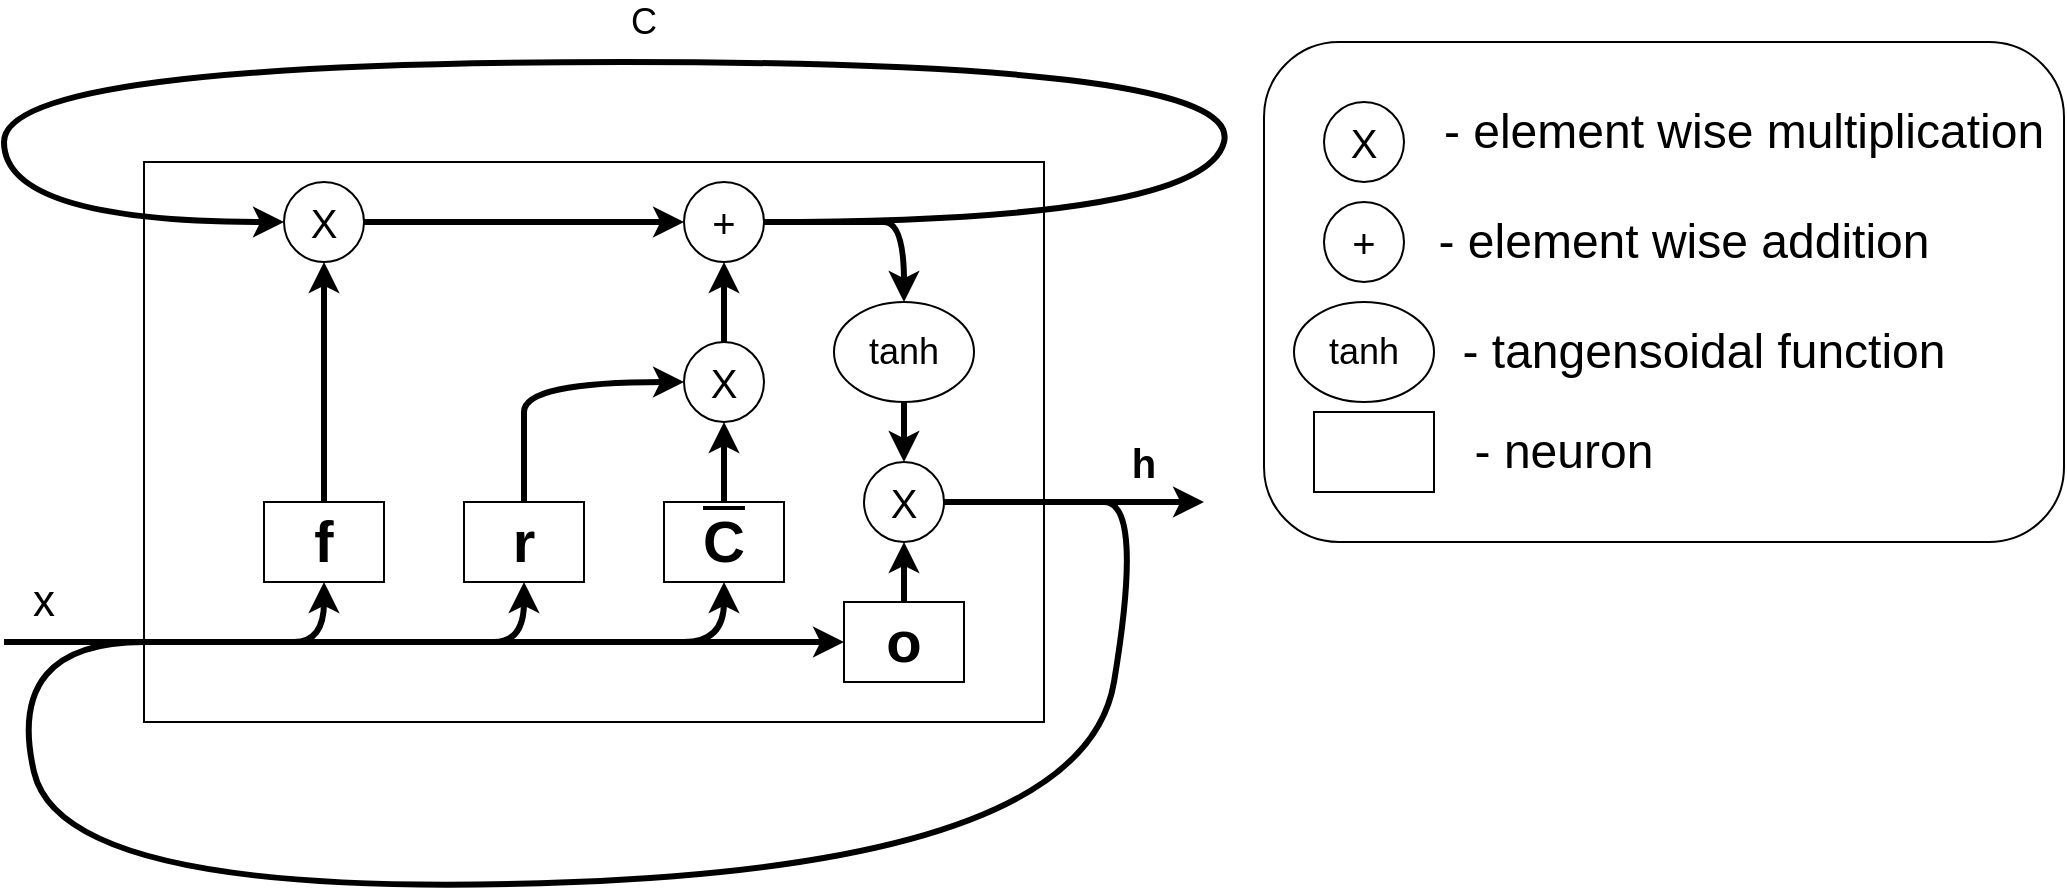 <mxfile version="13.9.8" type="device"><diagram id="cTuV_n0xh5EDx05LWxt2" name="Page-1"><mxGraphModel dx="1418" dy="835" grid="1" gridSize="10" guides="1" tooltips="1" connect="1" arrows="1" fold="1" page="1" pageScale="1" pageWidth="827" pageHeight="1169" math="0" shadow="0"><root><mxCell id="0"/><mxCell id="1" parent="0"/><mxCell id="G4ntwoCcn79asdKnPhLJ-10" value="" style="rounded=1;whiteSpace=wrap;html=1;fontSize=24;" parent="1" vertex="1"><mxGeometry x="670" y="30" width="400" height="250" as="geometry"/></mxCell><mxCell id="i3AyVXXR_NjrTs3rgKoH-27" value="" style="rounded=0;whiteSpace=wrap;html=1;fontSize=13;" parent="1" vertex="1"><mxGeometry x="110" y="90" width="450" height="280" as="geometry"/></mxCell><mxCell id="i3AyVXXR_NjrTs3rgKoH-1" value="&lt;b&gt;&lt;font style=&quot;font-size: 29px&quot;&gt;f&lt;/font&gt;&lt;/b&gt;" style="rounded=0;whiteSpace=wrap;html=1;" parent="1" vertex="1"><mxGeometry x="170" y="260" width="60" height="40" as="geometry"/></mxCell><mxCell id="i3AyVXXR_NjrTs3rgKoH-2" value="&lt;b&gt;&lt;font style=&quot;font-size: 29px&quot;&gt;r&lt;/font&gt;&lt;/b&gt;" style="rounded=0;whiteSpace=wrap;html=1;" parent="1" vertex="1"><mxGeometry x="270" y="260" width="60" height="40" as="geometry"/></mxCell><mxCell id="i3AyVXXR_NjrTs3rgKoH-3" value="&lt;b&gt;&lt;font style=&quot;font-size: 29px&quot;&gt;&lt;br&gt;&lt;span style=&quot;text-decoration: overline&quot;&gt;C&lt;br&gt;&lt;/span&gt;&amp;nbsp;&lt;br&gt;&lt;/font&gt;&lt;/b&gt;" style="rounded=0;whiteSpace=wrap;html=1;verticalAlign=middle;" parent="1" vertex="1"><mxGeometry x="370" y="260" width="60" height="40" as="geometry"/></mxCell><mxCell id="i3AyVXXR_NjrTs3rgKoH-4" value="&lt;font style=&quot;font-size: 20px&quot;&gt;X&lt;/font&gt;" style="ellipse;whiteSpace=wrap;html=1;aspect=fixed;" parent="1" vertex="1"><mxGeometry x="180" y="100" width="40" height="40" as="geometry"/></mxCell><mxCell id="i3AyVXXR_NjrTs3rgKoH-5" value="" style="endArrow=classic;html=1;entryX=0.5;entryY=1;entryDx=0;entryDy=0;exitX=0.5;exitY=0;exitDx=0;exitDy=0;strokeWidth=3;" parent="1" source="i3AyVXXR_NjrTs3rgKoH-1" target="i3AyVXXR_NjrTs3rgKoH-4" edge="1"><mxGeometry width="50" height="50" relative="1" as="geometry"><mxPoint x="150" y="260" as="sourcePoint"/><mxPoint x="200" y="210" as="targetPoint"/></mxGeometry></mxCell><mxCell id="i3AyVXXR_NjrTs3rgKoH-6" value="" style="curved=1;endArrow=classic;html=1;strokeWidth=3;entryX=0.5;entryY=1;entryDx=0;entryDy=0;" parent="1" target="i3AyVXXR_NjrTs3rgKoH-1" edge="1"><mxGeometry width="50" height="50" relative="1" as="geometry"><mxPoint x="120" y="330" as="sourcePoint"/><mxPoint x="180" y="310" as="targetPoint"/><Array as="points"><mxPoint x="170" y="330"/><mxPoint x="200" y="330"/></Array></mxGeometry></mxCell><mxCell id="i3AyVXXR_NjrTs3rgKoH-7" value="" style="curved=1;endArrow=classic;html=1;strokeWidth=3;entryX=0.5;entryY=1;entryDx=0;entryDy=0;" parent="1" target="i3AyVXXR_NjrTs3rgKoH-2" edge="1"><mxGeometry width="50" height="50" relative="1" as="geometry"><mxPoint x="120" y="330" as="sourcePoint"/><mxPoint x="280" y="320" as="targetPoint"/><Array as="points"><mxPoint x="270" y="330"/><mxPoint x="300" y="330"/></Array></mxGeometry></mxCell><mxCell id="i3AyVXXR_NjrTs3rgKoH-8" value="" style="curved=1;endArrow=classic;html=1;strokeWidth=3;entryX=0.5;entryY=1;entryDx=0;entryDy=0;" parent="1" target="i3AyVXXR_NjrTs3rgKoH-3" edge="1"><mxGeometry width="50" height="50" relative="1" as="geometry"><mxPoint x="40" y="330" as="sourcePoint"/><mxPoint x="400" y="310" as="targetPoint"/><Array as="points"><mxPoint x="360" y="330"/><mxPoint x="400" y="330"/></Array></mxGeometry></mxCell><mxCell id="i3AyVXXR_NjrTs3rgKoH-9" value="&lt;font style=&quot;font-size: 20px&quot;&gt;X&lt;/font&gt;" style="ellipse;whiteSpace=wrap;html=1;aspect=fixed;" parent="1" vertex="1"><mxGeometry x="380" y="180" width="40" height="40" as="geometry"/></mxCell><mxCell id="i3AyVXXR_NjrTs3rgKoH-10" value="" style="endArrow=classic;html=1;strokeWidth=3;exitX=0.5;exitY=0;exitDx=0;exitDy=0;entryX=0.5;entryY=1;entryDx=0;entryDy=0;" parent="1" source="i3AyVXXR_NjrTs3rgKoH-3" target="i3AyVXXR_NjrTs3rgKoH-9" edge="1"><mxGeometry width="50" height="50" relative="1" as="geometry"><mxPoint x="420" y="250" as="sourcePoint"/><mxPoint x="400" y="210" as="targetPoint"/></mxGeometry></mxCell><mxCell id="i3AyVXXR_NjrTs3rgKoH-11" value="" style="curved=1;endArrow=classic;html=1;strokeWidth=3;entryX=0;entryY=0.5;entryDx=0;entryDy=0;exitX=0.5;exitY=0;exitDx=0;exitDy=0;" parent="1" source="i3AyVXXR_NjrTs3rgKoH-2" target="i3AyVXXR_NjrTs3rgKoH-9" edge="1"><mxGeometry width="50" height="50" relative="1" as="geometry"><mxPoint x="280" y="230" as="sourcePoint"/><mxPoint x="330" y="180" as="targetPoint"/><Array as="points"><mxPoint x="300" y="230"/><mxPoint x="300" y="200"/></Array></mxGeometry></mxCell><mxCell id="i3AyVXXR_NjrTs3rgKoH-12" value="&lt;font style=&quot;font-size: 20px&quot;&gt;+&lt;/font&gt;" style="ellipse;whiteSpace=wrap;html=1;aspect=fixed;" parent="1" vertex="1"><mxGeometry x="380" y="100" width="40" height="40" as="geometry"/></mxCell><mxCell id="i3AyVXXR_NjrTs3rgKoH-13" value="" style="endArrow=classic;html=1;strokeWidth=3;exitX=0.5;exitY=0;exitDx=0;exitDy=0;entryX=0.5;entryY=1;entryDx=0;entryDy=0;" parent="1" source="i3AyVXXR_NjrTs3rgKoH-9" target="i3AyVXXR_NjrTs3rgKoH-12" edge="1"><mxGeometry width="50" height="50" relative="1" as="geometry"><mxPoint x="460" y="170" as="sourcePoint"/><mxPoint x="510" y="120" as="targetPoint"/></mxGeometry></mxCell><mxCell id="i3AyVXXR_NjrTs3rgKoH-14" value="" style="endArrow=classic;html=1;strokeWidth=3;exitX=1;exitY=0.5;exitDx=0;exitDy=0;entryX=0;entryY=0.5;entryDx=0;entryDy=0;" parent="1" source="i3AyVXXR_NjrTs3rgKoH-4" target="i3AyVXXR_NjrTs3rgKoH-12" edge="1"><mxGeometry width="50" height="50" relative="1" as="geometry"><mxPoint x="240" y="150" as="sourcePoint"/><mxPoint x="290" y="100" as="targetPoint"/></mxGeometry></mxCell><mxCell id="i3AyVXXR_NjrTs3rgKoH-15" value="&lt;b&gt;&lt;font style=&quot;font-size: 29px&quot;&gt;o&lt;/font&gt;&lt;/b&gt;" style="rounded=0;whiteSpace=wrap;html=1;" parent="1" vertex="1"><mxGeometry x="460" y="310" width="60" height="40" as="geometry"/></mxCell><mxCell id="i3AyVXXR_NjrTs3rgKoH-16" value="" style="endArrow=classic;html=1;strokeWidth=3;entryX=0;entryY=0.5;entryDx=0;entryDy=0;" parent="1" target="i3AyVXXR_NjrTs3rgKoH-15" edge="1"><mxGeometry width="50" height="50" relative="1" as="geometry"><mxPoint x="130" y="330" as="sourcePoint"/><mxPoint x="420" y="350" as="targetPoint"/></mxGeometry></mxCell><mxCell id="i3AyVXXR_NjrTs3rgKoH-17" value="&lt;font style=&quot;font-size: 18px&quot;&gt;tanh&lt;/font&gt;" style="ellipse;whiteSpace=wrap;html=1;" parent="1" vertex="1"><mxGeometry x="455" y="160" width="70" height="50" as="geometry"/></mxCell><mxCell id="i3AyVXXR_NjrTs3rgKoH-18" value="" style="curved=1;endArrow=classic;html=1;strokeWidth=3;exitX=1;exitY=0.5;exitDx=0;exitDy=0;entryX=0.5;entryY=0;entryDx=0;entryDy=0;" parent="1" source="i3AyVXXR_NjrTs3rgKoH-12" target="i3AyVXXR_NjrTs3rgKoH-17" edge="1"><mxGeometry width="50" height="50" relative="1" as="geometry"><mxPoint x="450" y="150" as="sourcePoint"/><mxPoint x="500" y="100" as="targetPoint"/><Array as="points"><mxPoint x="470" y="120"/><mxPoint x="490" y="120"/></Array></mxGeometry></mxCell><mxCell id="i3AyVXXR_NjrTs3rgKoH-19" value="&lt;font style=&quot;font-size: 20px&quot;&gt;X&lt;/font&gt;" style="ellipse;whiteSpace=wrap;html=1;aspect=fixed;" parent="1" vertex="1"><mxGeometry x="470" y="240" width="40" height="40" as="geometry"/></mxCell><mxCell id="i3AyVXXR_NjrTs3rgKoH-20" value="" style="endArrow=classic;html=1;strokeWidth=3;exitX=0.5;exitY=1;exitDx=0;exitDy=0;entryX=0.5;entryY=0;entryDx=0;entryDy=0;" parent="1" source="i3AyVXXR_NjrTs3rgKoH-17" target="i3AyVXXR_NjrTs3rgKoH-19" edge="1"><mxGeometry width="50" height="50" relative="1" as="geometry"><mxPoint x="550" y="240" as="sourcePoint"/><mxPoint x="600" y="190" as="targetPoint"/></mxGeometry></mxCell><mxCell id="i3AyVXXR_NjrTs3rgKoH-21" value="" style="endArrow=classic;html=1;strokeWidth=3;exitX=0.5;exitY=0;exitDx=0;exitDy=0;entryX=0.5;entryY=1;entryDx=0;entryDy=0;" parent="1" source="i3AyVXXR_NjrTs3rgKoH-15" target="i3AyVXXR_NjrTs3rgKoH-19" edge="1"><mxGeometry width="50" height="50" relative="1" as="geometry"><mxPoint x="520" y="320" as="sourcePoint"/><mxPoint x="570" y="270" as="targetPoint"/></mxGeometry></mxCell><mxCell id="i3AyVXXR_NjrTs3rgKoH-22" value="" style="endArrow=classic;html=1;strokeWidth=3;exitX=1;exitY=0.5;exitDx=0;exitDy=0;" parent="1" source="i3AyVXXR_NjrTs3rgKoH-19" edge="1"><mxGeometry width="50" height="50" relative="1" as="geometry"><mxPoint x="560" y="290" as="sourcePoint"/><mxPoint x="640" y="260" as="targetPoint"/></mxGeometry></mxCell><mxCell id="i3AyVXXR_NjrTs3rgKoH-24" value="&lt;font style=&quot;font-size: 20px&quot;&gt;&lt;b&gt;h&lt;/b&gt;&lt;/font&gt;" style="text;html=1;strokeColor=none;fillColor=none;align=center;verticalAlign=middle;whiteSpace=wrap;rounded=0;fontSize=13;" parent="1" vertex="1"><mxGeometry x="590" y="230" width="40" height="20" as="geometry"/></mxCell><mxCell id="i3AyVXXR_NjrTs3rgKoH-25" value="" style="curved=1;endArrow=classic;html=1;strokeWidth=3;fontSize=13;exitX=1;exitY=0.5;exitDx=0;exitDy=0;entryX=0;entryY=0.5;entryDx=0;entryDy=0;" parent="1" source="i3AyVXXR_NjrTs3rgKoH-12" target="i3AyVXXR_NjrTs3rgKoH-4" edge="1"><mxGeometry width="50" height="50" relative="1" as="geometry"><mxPoint x="530" y="140" as="sourcePoint"/><mxPoint x="150" y="110" as="targetPoint"/><Array as="points"><mxPoint x="640" y="120"/><mxPoint x="660" y="40"/><mxPoint x="40" y="40"/><mxPoint x="40" y="120"/></Array></mxGeometry></mxCell><mxCell id="i3AyVXXR_NjrTs3rgKoH-26" value="" style="curved=1;endArrow=none;html=1;strokeWidth=3;fontSize=13;exitX=1;exitY=0.5;exitDx=0;exitDy=0;endFill=0;" parent="1" source="i3AyVXXR_NjrTs3rgKoH-19" edge="1"><mxGeometry width="50" height="50" relative="1" as="geometry"><mxPoint x="580" y="350" as="sourcePoint"/><mxPoint x="110" y="330" as="targetPoint"/><Array as="points"><mxPoint x="570" y="260"/><mxPoint x="610" y="260"/><mxPoint x="580" y="440"/><mxPoint x="70" y="460"/><mxPoint x="40" y="330"/></Array></mxGeometry></mxCell><mxCell id="i3AyVXXR_NjrTs3rgKoH-28" value="&lt;font style=&quot;font-size: 18px&quot;&gt;C&lt;/font&gt;" style="text;html=1;strokeColor=none;fillColor=none;align=center;verticalAlign=middle;whiteSpace=wrap;rounded=0;fontSize=13;" parent="1" vertex="1"><mxGeometry x="340" y="10" width="40" height="20" as="geometry"/></mxCell><mxCell id="i3AyVXXR_NjrTs3rgKoH-29" value="&lt;font style=&quot;font-size: 22px&quot;&gt;x&lt;/font&gt;" style="text;html=1;strokeColor=none;fillColor=none;align=center;verticalAlign=middle;whiteSpace=wrap;rounded=0;fontSize=13;" parent="1" vertex="1"><mxGeometry x="40" y="300" width="40" height="20" as="geometry"/></mxCell><mxCell id="G4ntwoCcn79asdKnPhLJ-1" value="&lt;font style=&quot;font-size: 20px&quot;&gt;X&lt;/font&gt;" style="ellipse;whiteSpace=wrap;html=1;aspect=fixed;" parent="1" vertex="1"><mxGeometry x="700" y="60" width="40" height="40" as="geometry"/></mxCell><mxCell id="G4ntwoCcn79asdKnPhLJ-2" value="&lt;font style=&quot;font-size: 20px&quot;&gt;+&lt;/font&gt;" style="ellipse;whiteSpace=wrap;html=1;aspect=fixed;" parent="1" vertex="1"><mxGeometry x="700" y="110" width="40" height="40" as="geometry"/></mxCell><mxCell id="G4ntwoCcn79asdKnPhLJ-3" value="&lt;font style=&quot;font-size: 18px&quot;&gt;tanh&lt;/font&gt;" style="ellipse;whiteSpace=wrap;html=1;" parent="1" vertex="1"><mxGeometry x="685" y="160" width="70" height="50" as="geometry"/></mxCell><mxCell id="G4ntwoCcn79asdKnPhLJ-4" value="" style="rounded=0;whiteSpace=wrap;html=1;" parent="1" vertex="1"><mxGeometry x="695" y="215" width="60" height="40" as="geometry"/></mxCell><mxCell id="G4ntwoCcn79asdKnPhLJ-5" value="- element wise multiplication" style="text;html=1;strokeColor=none;fillColor=none;align=center;verticalAlign=middle;whiteSpace=wrap;rounded=0;fontSize=24;" parent="1" vertex="1"><mxGeometry x="750" y="60" width="320" height="30" as="geometry"/></mxCell><mxCell id="G4ntwoCcn79asdKnPhLJ-6" value="- element wise addition" style="text;html=1;strokeColor=none;fillColor=none;align=center;verticalAlign=middle;whiteSpace=wrap;rounded=0;fontSize=24;" parent="1" vertex="1"><mxGeometry x="720" y="115" width="320" height="30" as="geometry"/></mxCell><mxCell id="G4ntwoCcn79asdKnPhLJ-7" value="- tangensoidal function" style="text;html=1;strokeColor=none;fillColor=none;align=center;verticalAlign=middle;whiteSpace=wrap;rounded=0;fontSize=24;" parent="1" vertex="1"><mxGeometry x="730" y="170" width="320" height="30" as="geometry"/></mxCell><mxCell id="G4ntwoCcn79asdKnPhLJ-8" value="- neuron" style="text;html=1;strokeColor=none;fillColor=none;align=center;verticalAlign=middle;whiteSpace=wrap;rounded=0;fontSize=24;" parent="1" vertex="1"><mxGeometry x="755" y="220" width="130" height="30" as="geometry"/></mxCell></root></mxGraphModel></diagram></mxfile>
